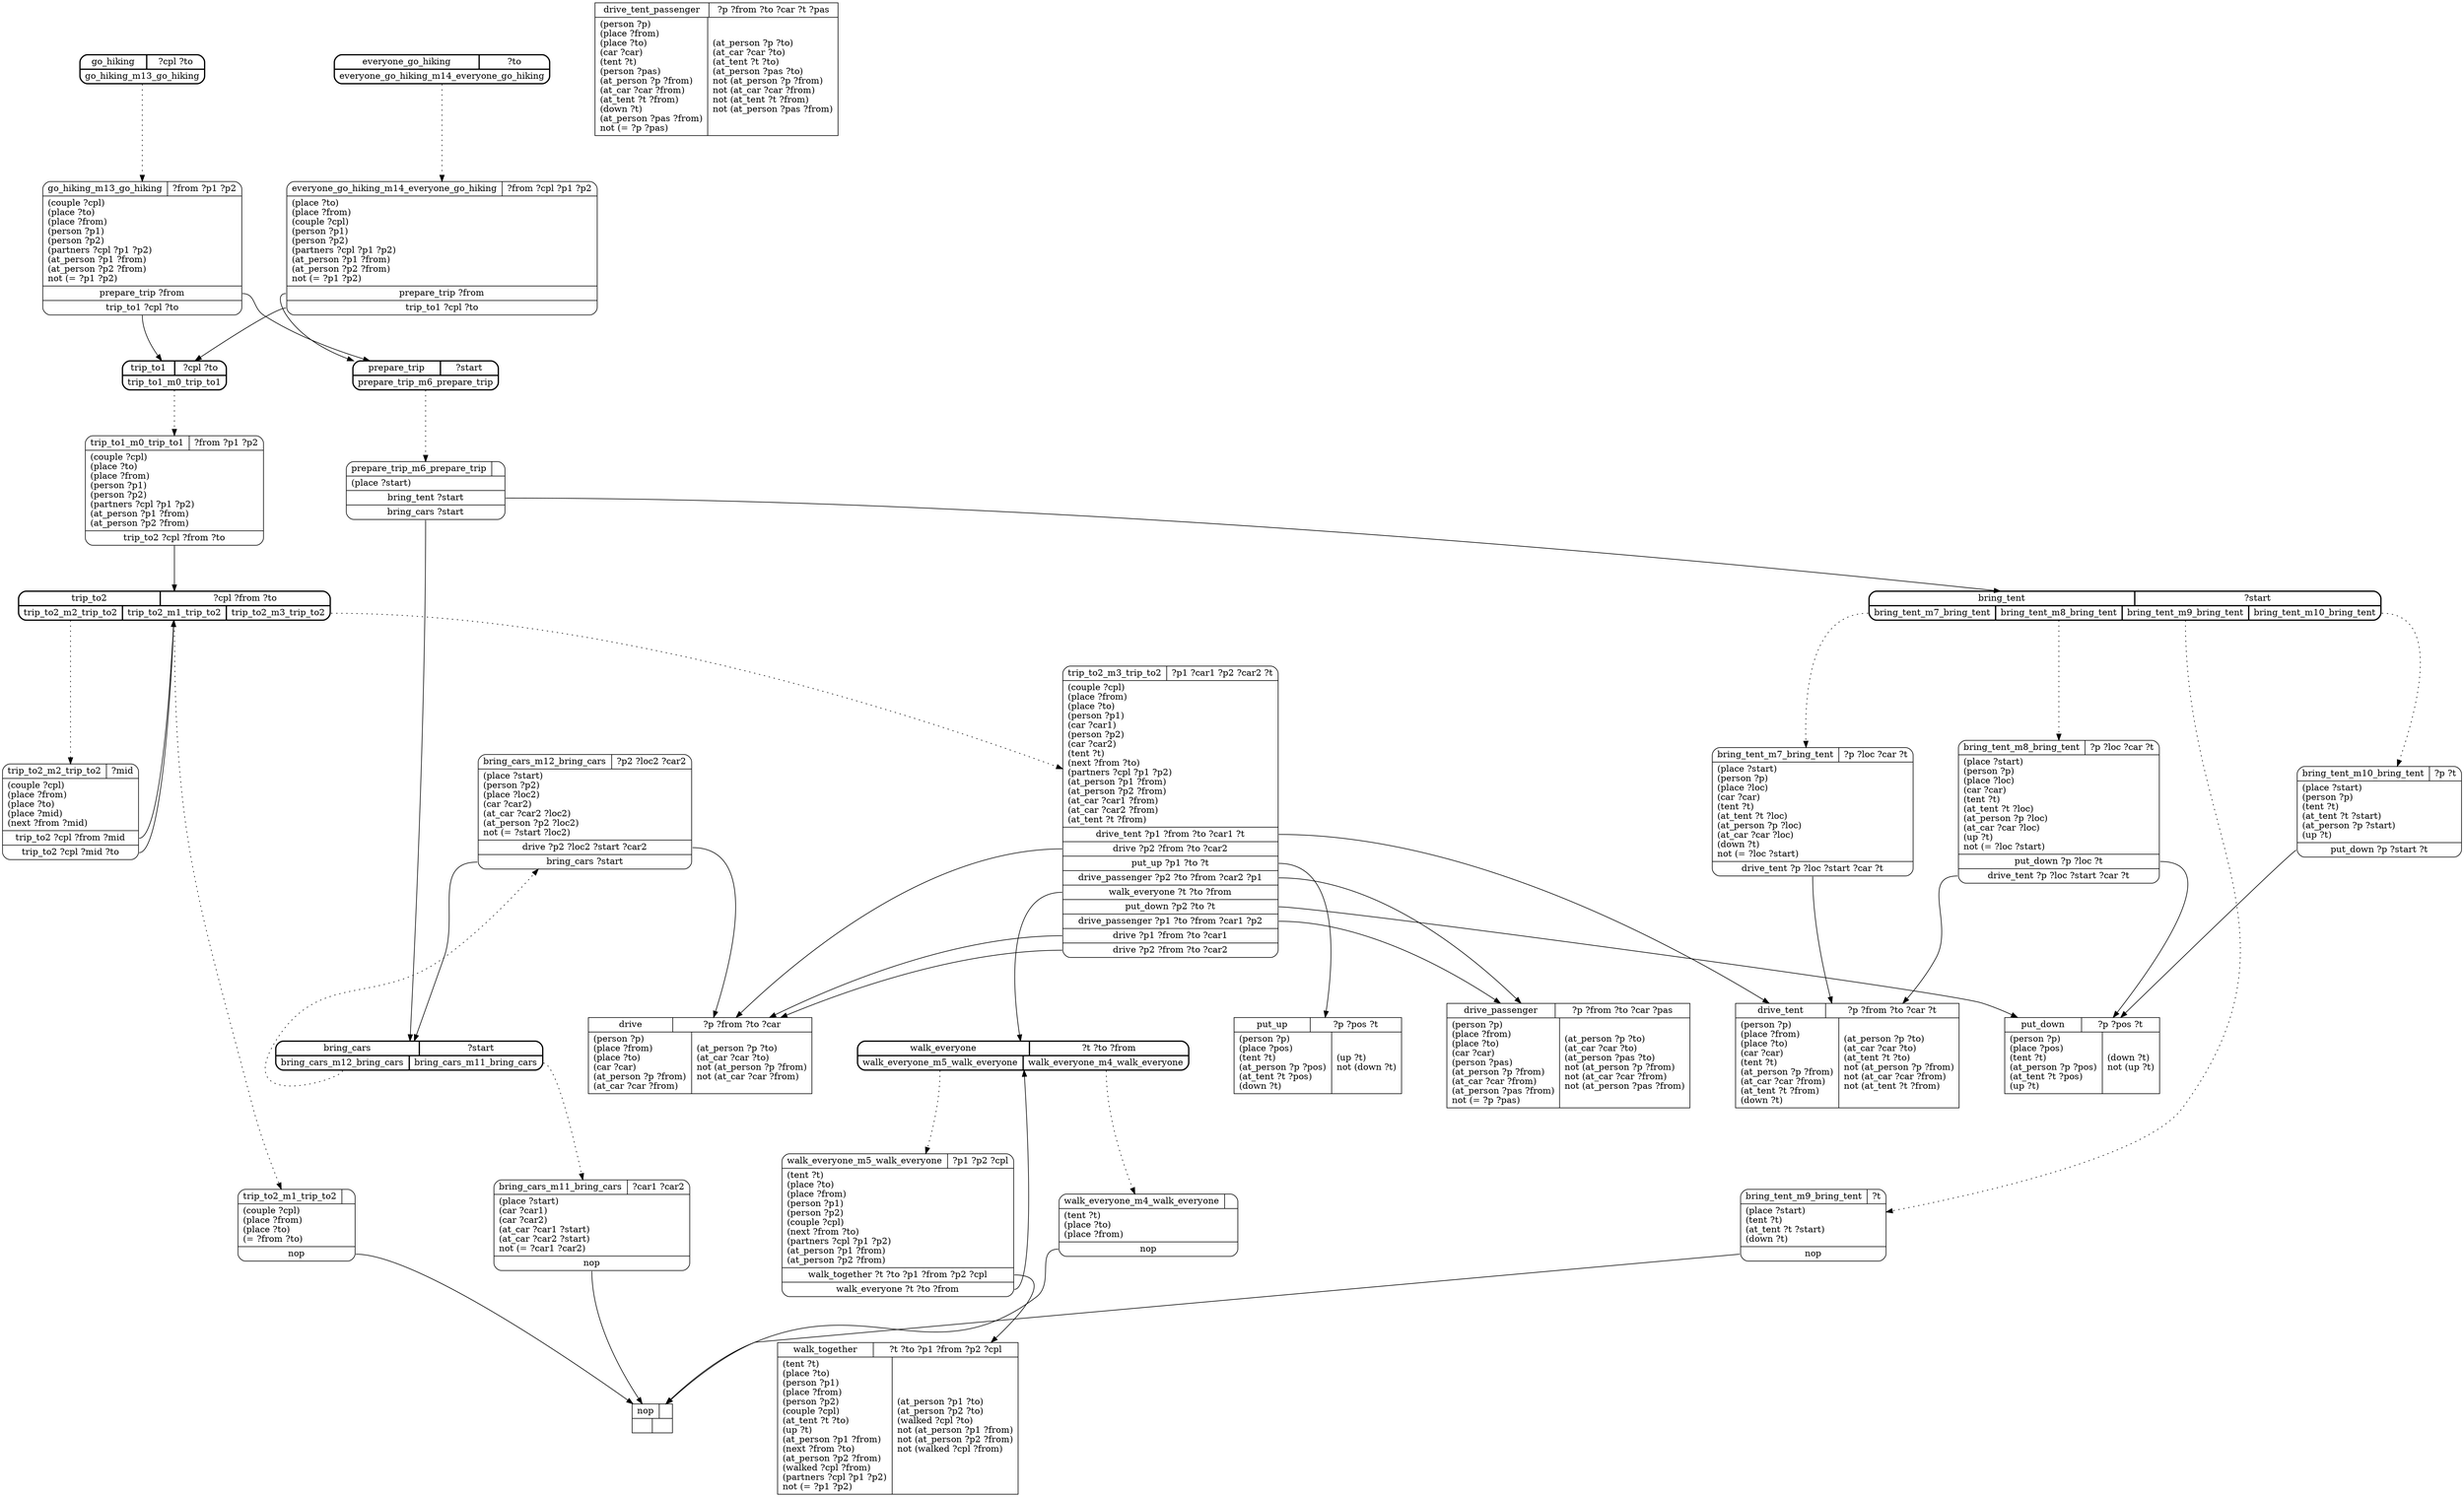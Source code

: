 // Generated by Hype
digraph "hiking" {
  nodesep=1
  ranksep=1
  // Operators
  node [shape=record]
  "put_down" [
    label="{{\N|?p ?pos ?t}|{(person ?p)\l(place ?pos)\l(tent ?t)\l(at_person ?p ?pos)\l(at_tent ?t ?pos)\l(up ?t)\l|(down ?t)\lnot (up ?t)\l}}"
  ]
  "put_up" [
    label="{{\N|?p ?pos ?t}|{(person ?p)\l(place ?pos)\l(tent ?t)\l(at_person ?p ?pos)\l(at_tent ?t ?pos)\l(down ?t)\l|(up ?t)\lnot (down ?t)\l}}"
  ]
  "drive_passenger" [
    label="{{\N|?p ?from ?to ?car ?pas}|{(person ?p)\l(place ?from)\l(place ?to)\l(car ?car)\l(person ?pas)\l(at_person ?p ?from)\l(at_car ?car ?from)\l(at_person ?pas ?from)\lnot (= ?p ?pas)\l|(at_person ?p ?to)\l(at_car ?car ?to)\l(at_person ?pas ?to)\lnot (at_person ?p ?from)\lnot (at_car ?car ?from)\lnot (at_person ?pas ?from)\l}}"
  ]
  "drive" [
    label="{{\N|?p ?from ?to ?car}|{(person ?p)\l(place ?from)\l(place ?to)\l(car ?car)\l(at_person ?p ?from)\l(at_car ?car ?from)\l|(at_person ?p ?to)\l(at_car ?car ?to)\lnot (at_person ?p ?from)\lnot (at_car ?car ?from)\l}}"
  ]
  "drive_tent" [
    label="{{\N|?p ?from ?to ?car ?t}|{(person ?p)\l(place ?from)\l(place ?to)\l(car ?car)\l(tent ?t)\l(at_person ?p ?from)\l(at_car ?car ?from)\l(at_tent ?t ?from)\l(down ?t)\l|(at_person ?p ?to)\l(at_car ?car ?to)\l(at_tent ?t ?to)\lnot (at_person ?p ?from)\lnot (at_car ?car ?from)\lnot (at_tent ?t ?from)\l}}"
  ]
  "drive_tent_passenger" [
    label="{{\N|?p ?from ?to ?car ?t ?pas}|{(person ?p)\l(place ?from)\l(place ?to)\l(car ?car)\l(tent ?t)\l(person ?pas)\l(at_person ?p ?from)\l(at_car ?car ?from)\l(at_tent ?t ?from)\l(down ?t)\l(at_person ?pas ?from)\lnot (= ?p ?pas)\l|(at_person ?p ?to)\l(at_car ?car ?to)\l(at_tent ?t ?to)\l(at_person ?pas ?to)\lnot (at_person ?p ?from)\lnot (at_car ?car ?from)\lnot (at_tent ?t ?from)\lnot (at_person ?pas ?from)\l}}"
  ]
  "walk_together" [
    label="{{\N|?t ?to ?p1 ?from ?p2 ?cpl}|{(tent ?t)\l(place ?to)\l(person ?p1)\l(place ?from)\l(person ?p2)\l(couple ?cpl)\l(at_tent ?t ?to)\l(up ?t)\l(at_person ?p1 ?from)\l(next ?from ?to)\l(at_person ?p2 ?from)\l(walked ?cpl ?from)\l(partners ?cpl ?p1 ?p2)\lnot (= ?p1 ?p2)\l|(at_person ?p1 ?to)\l(at_person ?p2 ?to)\l(walked ?cpl ?to)\lnot (at_person ?p1 ?from)\lnot (at_person ?p2 ?from)\lnot (walked ?cpl ?from)\l}}"
  ]
  "nop" [
    label="{{\N|}|{|}}"
  ]
  // Methods
  node [shape=Mrecord]
  "trip_to1" [
    style=bold
    label="{{\N|?cpl ?to}|{<0>trip_to1_m0_trip_to1}}"
  ]
  "trip_to1_m0_trip_to1" [
    label="{{\N|?from ?p1 ?p2}|(couple ?cpl)\l(place ?to)\l(place ?from)\l(person ?p1)\l(person ?p2)\l(partners ?cpl ?p1 ?p2)\l(at_person ?p1 ?from)\l(at_person ?p2 ?from)\l|<0>trip_to2 ?cpl ?from ?to}"
  ]
  "trip_to1":0 -> "trip_to1_m0_trip_to1" [style=dotted]
  "trip_to1_m0_trip_to1":0 -> "trip_to2"
  "trip_to2" [
    style=bold
    label="{{\N|?cpl ?from ?to}|{<0>trip_to2_m2_trip_to2|<1>trip_to2_m1_trip_to2|<2>trip_to2_m3_trip_to2}}"
  ]
  "trip_to2_m2_trip_to2" [
    label="{{\N|?mid}|(couple ?cpl)\l(place ?from)\l(place ?to)\l(place ?mid)\l(next ?from ?mid)\l|<0>trip_to2 ?cpl ?from ?mid|<1>trip_to2 ?cpl ?mid ?to}"
  ]
  "trip_to2":0 -> "trip_to2_m2_trip_to2" [style=dotted]
  "trip_to2_m2_trip_to2":0 -> "trip_to2"
  "trip_to2_m2_trip_to2":1 -> "trip_to2"
  "trip_to2_m1_trip_to2" [
    label="{{\N|}|(couple ?cpl)\l(place ?from)\l(place ?to)\l(= ?from ?to)\l|<0>nop}"
  ]
  "trip_to2":1 -> "trip_to2_m1_trip_to2" [style=dotted]
  "trip_to2_m1_trip_to2":0 -> "nop"
  "trip_to2_m3_trip_to2" [
    label="{{\N|?p1 ?car1 ?p2 ?car2 ?t}|(couple ?cpl)\l(place ?from)\l(place ?to)\l(person ?p1)\l(car ?car1)\l(person ?p2)\l(car ?car2)\l(tent ?t)\l(next ?from ?to)\l(partners ?cpl ?p1 ?p2)\l(at_person ?p1 ?from)\l(at_person ?p2 ?from)\l(at_car ?car1 ?from)\l(at_car ?car2 ?from)\l(at_tent ?t ?from)\l|<0>drive_tent ?p1 ?from ?to ?car1 ?t|<1>drive ?p2 ?from ?to ?car2|<2>put_up ?p1 ?to ?t|<3>drive_passenger ?p2 ?to ?from ?car2 ?p1|<4>walk_everyone ?t ?to ?from|<5>put_down ?p2 ?to ?t|<6>drive_passenger ?p1 ?to ?from ?car1 ?p2|<7>drive ?p1 ?from ?to ?car1|<8>drive ?p2 ?from ?to ?car2}"
  ]
  "trip_to2":2 -> "trip_to2_m3_trip_to2" [style=dotted]
  "trip_to2_m3_trip_to2":0 -> "drive_tent"
  "trip_to2_m3_trip_to2":1 -> "drive"
  "trip_to2_m3_trip_to2":2 -> "put_up"
  "trip_to2_m3_trip_to2":3 -> "drive_passenger"
  "trip_to2_m3_trip_to2":4 -> "walk_everyone"
  "trip_to2_m3_trip_to2":5 -> "put_down"
  "trip_to2_m3_trip_to2":6 -> "drive_passenger"
  "trip_to2_m3_trip_to2":7 -> "drive"
  "trip_to2_m3_trip_to2":8 -> "drive"
  "walk_everyone" [
    style=bold
    label="{{\N|?t ?to ?from}|{<0>walk_everyone_m5_walk_everyone|<1>walk_everyone_m4_walk_everyone}}"
  ]
  "walk_everyone_m5_walk_everyone" [
    label="{{\N|?p1 ?p2 ?cpl}|(tent ?t)\l(place ?to)\l(place ?from)\l(person ?p1)\l(person ?p2)\l(couple ?cpl)\l(next ?from ?to)\l(partners ?cpl ?p1 ?p2)\l(at_person ?p1 ?from)\l(at_person ?p2 ?from)\l|<0>walk_together ?t ?to ?p1 ?from ?p2 ?cpl|<1>walk_everyone ?t ?to ?from}"
  ]
  "walk_everyone":0 -> "walk_everyone_m5_walk_everyone" [style=dotted]
  "walk_everyone_m5_walk_everyone":0 -> "walk_together"
  "walk_everyone_m5_walk_everyone":1 -> "walk_everyone"
  "walk_everyone_m4_walk_everyone" [
    label="{{\N|}|(tent ?t)\l(place ?to)\l(place ?from)\l|<0>nop}"
  ]
  "walk_everyone":1 -> "walk_everyone_m4_walk_everyone" [style=dotted]
  "walk_everyone_m4_walk_everyone":0 -> "nop"
  "prepare_trip" [
    style=bold
    label="{{\N|?start}|{<0>prepare_trip_m6_prepare_trip}}"
  ]
  "prepare_trip_m6_prepare_trip" [
    label="{{\N|}|(place ?start)\l|<0>bring_tent ?start|<1>bring_cars ?start}"
  ]
  "prepare_trip":0 -> "prepare_trip_m6_prepare_trip" [style=dotted]
  "prepare_trip_m6_prepare_trip":0 -> "bring_tent"
  "prepare_trip_m6_prepare_trip":1 -> "bring_cars"
  "bring_tent" [
    style=bold
    label="{{\N|?start}|{<0>bring_tent_m7_bring_tent|<1>bring_tent_m8_bring_tent|<2>bring_tent_m9_bring_tent|<3>bring_tent_m10_bring_tent}}"
  ]
  "bring_tent_m7_bring_tent" [
    label="{{\N|?p ?loc ?car ?t}|(place ?start)\l(person ?p)\l(place ?loc)\l(car ?car)\l(tent ?t)\l(at_tent ?t ?loc)\l(at_person ?p ?loc)\l(at_car ?car ?loc)\l(down ?t)\lnot (= ?loc ?start)\l|<0>drive_tent ?p ?loc ?start ?car ?t}"
  ]
  "bring_tent":0 -> "bring_tent_m7_bring_tent" [style=dotted]
  "bring_tent_m7_bring_tent":0 -> "drive_tent"
  "bring_tent_m8_bring_tent" [
    label="{{\N|?p ?loc ?car ?t}|(place ?start)\l(person ?p)\l(place ?loc)\l(car ?car)\l(tent ?t)\l(at_tent ?t ?loc)\l(at_person ?p ?loc)\l(at_car ?car ?loc)\l(up ?t)\lnot (= ?loc ?start)\l|<0>put_down ?p ?loc ?t|<1>drive_tent ?p ?loc ?start ?car ?t}"
  ]
  "bring_tent":1 -> "bring_tent_m8_bring_tent" [style=dotted]
  "bring_tent_m8_bring_tent":0 -> "put_down"
  "bring_tent_m8_bring_tent":1 -> "drive_tent"
  "bring_tent_m9_bring_tent" [
    label="{{\N|?t}|(place ?start)\l(tent ?t)\l(at_tent ?t ?start)\l(down ?t)\l|<0>nop}"
  ]
  "bring_tent":2 -> "bring_tent_m9_bring_tent" [style=dotted]
  "bring_tent_m9_bring_tent":0 -> "nop"
  "bring_tent_m10_bring_tent" [
    label="{{\N|?p ?t}|(place ?start)\l(person ?p)\l(tent ?t)\l(at_tent ?t ?start)\l(at_person ?p ?start)\l(up ?t)\l|<0>put_down ?p ?start ?t}"
  ]
  "bring_tent":3 -> "bring_tent_m10_bring_tent" [style=dotted]
  "bring_tent_m10_bring_tent":0 -> "put_down"
  "bring_cars" [
    style=bold
    label="{{\N|?start}|{<0>bring_cars_m12_bring_cars|<1>bring_cars_m11_bring_cars}}"
  ]
  "bring_cars_m12_bring_cars" [
    label="{{\N|?p2 ?loc2 ?car2}|(place ?start)\l(person ?p2)\l(place ?loc2)\l(car ?car2)\l(at_car ?car2 ?loc2)\l(at_person ?p2 ?loc2)\lnot (= ?start ?loc2)\l|<0>drive ?p2 ?loc2 ?start ?car2|<1>bring_cars ?start}"
  ]
  "bring_cars":0 -> "bring_cars_m12_bring_cars" [style=dotted]
  "bring_cars_m12_bring_cars":0 -> "drive"
  "bring_cars_m12_bring_cars":1 -> "bring_cars"
  "bring_cars_m11_bring_cars" [
    label="{{\N|?car1 ?car2}|(place ?start)\l(car ?car1)\l(car ?car2)\l(at_car ?car1 ?start)\l(at_car ?car2 ?start)\lnot (= ?car1 ?car2)\l|<0>nop}"
  ]
  "bring_cars":1 -> "bring_cars_m11_bring_cars" [style=dotted]
  "bring_cars_m11_bring_cars":0 -> "nop"
  "go_hiking" [
    style=bold
    label="{{\N|?cpl ?to}|{<0>go_hiking_m13_go_hiking}}"
  ]
  "go_hiking_m13_go_hiking" [
    label="{{\N|?from ?p1 ?p2}|(couple ?cpl)\l(place ?to)\l(place ?from)\l(person ?p1)\l(person ?p2)\l(partners ?cpl ?p1 ?p2)\l(at_person ?p1 ?from)\l(at_person ?p2 ?from)\lnot (= ?p1 ?p2)\l|<0>prepare_trip ?from|<1>trip_to1 ?cpl ?to}"
  ]
  "go_hiking":0 -> "go_hiking_m13_go_hiking" [style=dotted]
  "go_hiking_m13_go_hiking":0 -> "prepare_trip"
  "go_hiking_m13_go_hiking":1 -> "trip_to1"
  "everyone_go_hiking" [
    style=bold
    label="{{\N|?to}|{<0>everyone_go_hiking_m14_everyone_go_hiking}}"
  ]
  "everyone_go_hiking_m14_everyone_go_hiking" [
    label="{{\N|?from ?cpl ?p1 ?p2}|(place ?to)\l(place ?from)\l(couple ?cpl)\l(person ?p1)\l(person ?p2)\l(partners ?cpl ?p1 ?p2)\l(at_person ?p1 ?from)\l(at_person ?p2 ?from)\lnot (= ?p1 ?p2)\l|<0>prepare_trip ?from|<1>trip_to1 ?cpl ?to}"
  ]
  "everyone_go_hiking":0 -> "everyone_go_hiking_m14_everyone_go_hiking" [style=dotted]
  "everyone_go_hiking_m14_everyone_go_hiking":0 -> "prepare_trip"
  "everyone_go_hiking_m14_everyone_go_hiking":1 -> "trip_to1"
}